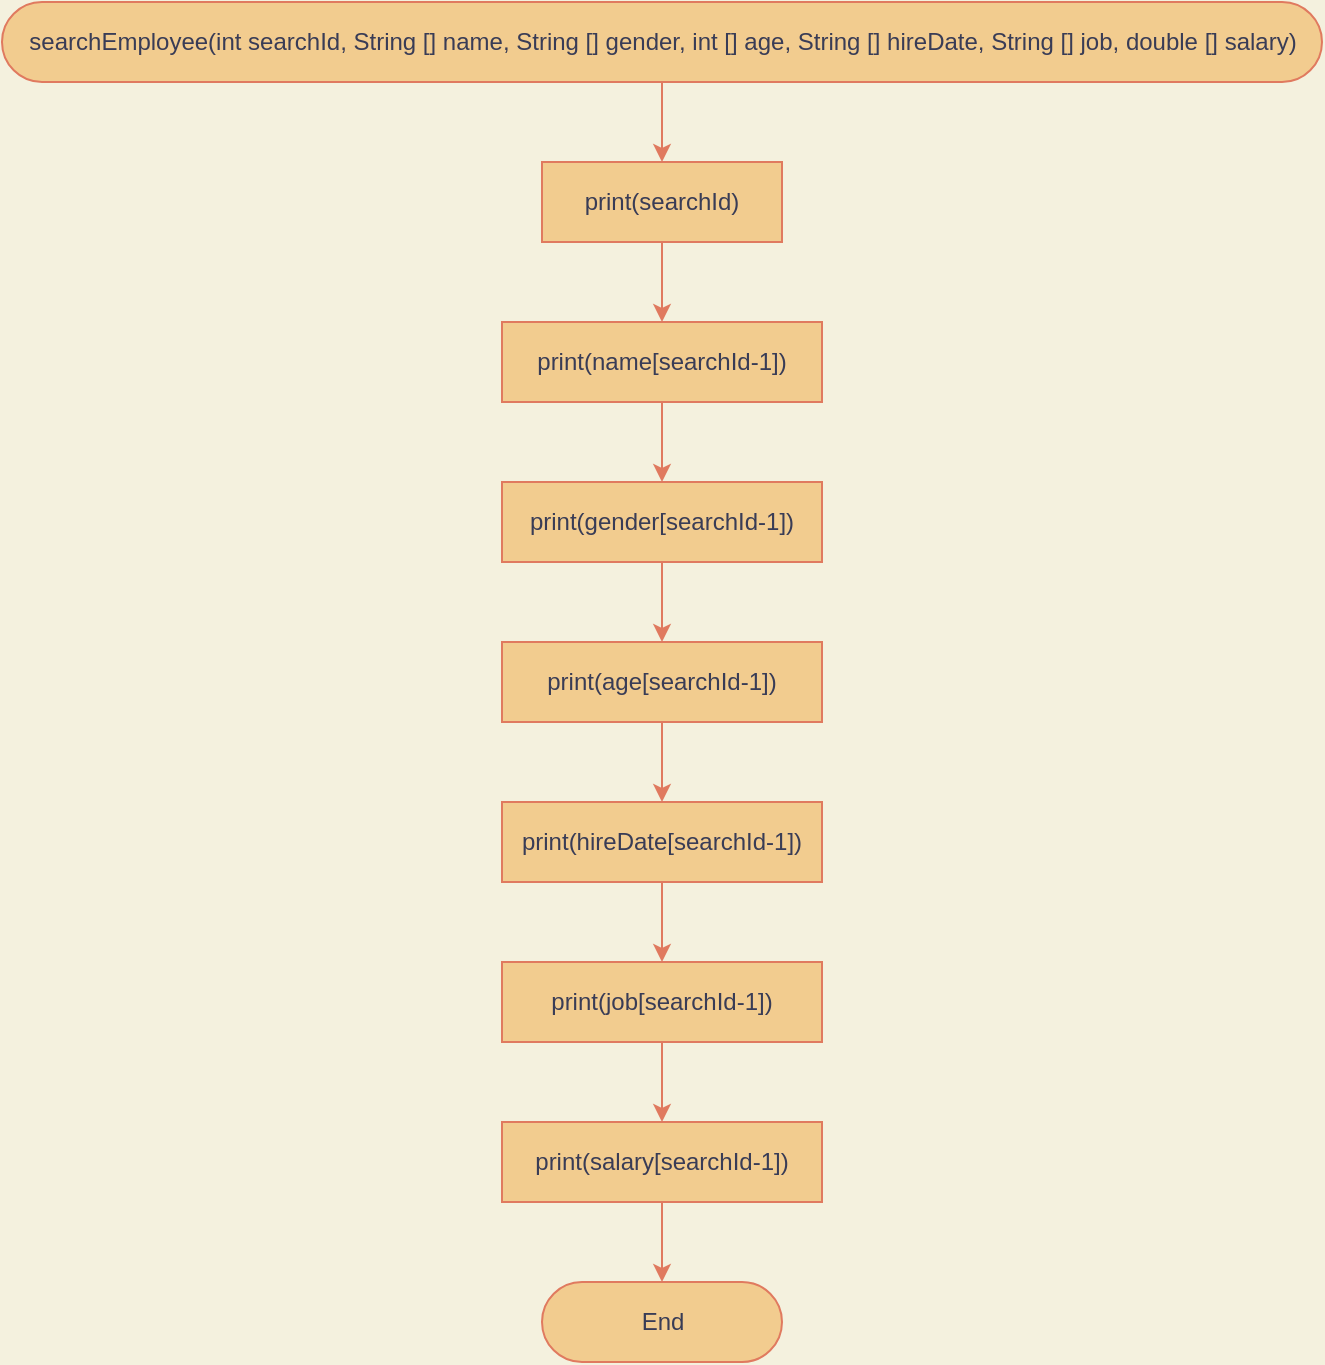 <mxfile version="20.3.0" type="device"><diagram id="CxApLwxAZanVW1U0qbUn" name="Page-1"><mxGraphModel dx="956" dy="624" grid="1" gridSize="10" guides="1" tooltips="1" connect="1" arrows="1" fold="1" page="1" pageScale="1" pageWidth="850" pageHeight="1100" background="#F4F1DE" math="0" shadow="0"><root><mxCell id="0"/><mxCell id="1" parent="0"/><mxCell id="IMWHxtmTf8ar5JeGoGlX-1" value="searchEmployee(int searchId, String [] name, String [] gender, int [] age, String [] hireDate, String [] job, double [] salary)" style="html=1;dashed=0;whitespace=wrap;shape=mxgraph.dfd.start;fillColor=#F2CC8F;strokeColor=#E07A5F;fontColor=#393C56;" vertex="1" parent="1"><mxGeometry x="80" y="40" width="660" height="40" as="geometry"/></mxCell><mxCell id="IMWHxtmTf8ar5JeGoGlX-2" value="End" style="html=1;dashed=0;whitespace=wrap;shape=mxgraph.dfd.start;fillColor=#F2CC8F;strokeColor=#E07A5F;fontColor=#393C56;" vertex="1" parent="1"><mxGeometry x="350" y="680" width="120" height="40" as="geometry"/></mxCell><mxCell id="IMWHxtmTf8ar5JeGoGlX-3" value="print(searchId)" style="rounded=0;whiteSpace=wrap;html=1;fillColor=#F2CC8F;strokeColor=#E07A5F;fontColor=#393C56;" vertex="1" parent="1"><mxGeometry x="350" y="120" width="120" height="40" as="geometry"/></mxCell><mxCell id="IMWHxtmTf8ar5JeGoGlX-4" value="print(name[searchId-1])" style="rounded=0;whiteSpace=wrap;html=1;fillColor=#F2CC8F;strokeColor=#E07A5F;fontColor=#393C56;" vertex="1" parent="1"><mxGeometry x="330" y="200" width="160" height="40" as="geometry"/></mxCell><mxCell id="IMWHxtmTf8ar5JeGoGlX-5" value="print(hireDate[searchId-1])" style="rounded=0;whiteSpace=wrap;html=1;fillColor=#F2CC8F;strokeColor=#E07A5F;fontColor=#393C56;" vertex="1" parent="1"><mxGeometry x="330" y="440" width="160" height="40" as="geometry"/></mxCell><mxCell id="IMWHxtmTf8ar5JeGoGlX-6" value="print(gender[searchId-1])" style="rounded=0;whiteSpace=wrap;html=1;fillColor=#F2CC8F;strokeColor=#E07A5F;fontColor=#393C56;" vertex="1" parent="1"><mxGeometry x="330" y="280" width="160" height="40" as="geometry"/></mxCell><mxCell id="IMWHxtmTf8ar5JeGoGlX-7" value="print(job[searchId-1])" style="rounded=0;whiteSpace=wrap;html=1;fillColor=#F2CC8F;strokeColor=#E07A5F;fontColor=#393C56;" vertex="1" parent="1"><mxGeometry x="330" y="520" width="160" height="40" as="geometry"/></mxCell><mxCell id="IMWHxtmTf8ar5JeGoGlX-8" value="print(age[searchId-1])" style="rounded=0;whiteSpace=wrap;html=1;fillColor=#F2CC8F;strokeColor=#E07A5F;fontColor=#393C56;" vertex="1" parent="1"><mxGeometry x="330" y="360" width="160" height="40" as="geometry"/></mxCell><mxCell id="IMWHxtmTf8ar5JeGoGlX-9" value="print(salary[searchId-1])" style="rounded=0;whiteSpace=wrap;html=1;fillColor=#F2CC8F;strokeColor=#E07A5F;fontColor=#393C56;" vertex="1" parent="1"><mxGeometry x="330" y="600" width="160" height="40" as="geometry"/></mxCell><mxCell id="IMWHxtmTf8ar5JeGoGlX-10" value="" style="endArrow=classic;html=1;rounded=0;entryX=0.5;entryY=0;entryDx=0;entryDy=0;exitX=0.5;exitY=0.5;exitDx=0;exitDy=20;exitPerimeter=0;labelBackgroundColor=#F4F1DE;strokeColor=#E07A5F;fontColor=#393C56;" edge="1" parent="1" source="IMWHxtmTf8ar5JeGoGlX-1" target="IMWHxtmTf8ar5JeGoGlX-3"><mxGeometry width="50" height="50" relative="1" as="geometry"><mxPoint x="60" y="460" as="sourcePoint"/><mxPoint x="110" y="410" as="targetPoint"/></mxGeometry></mxCell><mxCell id="IMWHxtmTf8ar5JeGoGlX-11" value="" style="endArrow=classic;html=1;rounded=0;entryX=0.5;entryY=0;entryDx=0;entryDy=0;exitX=0.5;exitY=1;exitDx=0;exitDy=0;labelBackgroundColor=#F4F1DE;strokeColor=#E07A5F;fontColor=#393C56;" edge="1" parent="1" source="IMWHxtmTf8ar5JeGoGlX-3" target="IMWHxtmTf8ar5JeGoGlX-4"><mxGeometry width="50" height="50" relative="1" as="geometry"><mxPoint x="210.0" y="360" as="sourcePoint"/><mxPoint x="260" y="310" as="targetPoint"/></mxGeometry></mxCell><mxCell id="IMWHxtmTf8ar5JeGoGlX-12" value="" style="endArrow=classic;html=1;rounded=0;entryX=0.5;entryY=0;entryDx=0;entryDy=0;exitX=0.5;exitY=1;exitDx=0;exitDy=0;labelBackgroundColor=#F4F1DE;strokeColor=#E07A5F;fontColor=#393C56;" edge="1" parent="1" source="IMWHxtmTf8ar5JeGoGlX-4" target="IMWHxtmTf8ar5JeGoGlX-6"><mxGeometry width="50" height="50" relative="1" as="geometry"><mxPoint x="80" y="480" as="sourcePoint"/><mxPoint x="130" y="430" as="targetPoint"/></mxGeometry></mxCell><mxCell id="IMWHxtmTf8ar5JeGoGlX-13" value="" style="endArrow=classic;html=1;rounded=0;entryX=0.5;entryY=0;entryDx=0;entryDy=0;exitX=0.5;exitY=1;exitDx=0;exitDy=0;labelBackgroundColor=#F4F1DE;strokeColor=#E07A5F;fontColor=#393C56;" edge="1" parent="1" source="IMWHxtmTf8ar5JeGoGlX-6" target="IMWHxtmTf8ar5JeGoGlX-8"><mxGeometry width="50" height="50" relative="1" as="geometry"><mxPoint x="90" y="490" as="sourcePoint"/><mxPoint x="140" y="440" as="targetPoint"/></mxGeometry></mxCell><mxCell id="IMWHxtmTf8ar5JeGoGlX-14" value="" style="endArrow=classic;html=1;rounded=0;entryX=0.5;entryY=0;entryDx=0;entryDy=0;exitX=0.5;exitY=1;exitDx=0;exitDy=0;labelBackgroundColor=#F4F1DE;strokeColor=#E07A5F;fontColor=#393C56;" edge="1" parent="1" source="IMWHxtmTf8ar5JeGoGlX-5" target="IMWHxtmTf8ar5JeGoGlX-7"><mxGeometry width="50" height="50" relative="1" as="geometry"><mxPoint x="100" y="500" as="sourcePoint"/><mxPoint x="150" y="450" as="targetPoint"/></mxGeometry></mxCell><mxCell id="IMWHxtmTf8ar5JeGoGlX-15" value="" style="endArrow=classic;html=1;rounded=0;entryX=0.5;entryY=0;entryDx=0;entryDy=0;exitX=0.5;exitY=1;exitDx=0;exitDy=0;labelBackgroundColor=#F4F1DE;strokeColor=#E07A5F;fontColor=#393C56;" edge="1" parent="1" source="IMWHxtmTf8ar5JeGoGlX-8" target="IMWHxtmTf8ar5JeGoGlX-5"><mxGeometry width="50" height="50" relative="1" as="geometry"><mxPoint x="110" y="510" as="sourcePoint"/><mxPoint x="160" y="460" as="targetPoint"/></mxGeometry></mxCell><mxCell id="IMWHxtmTf8ar5JeGoGlX-16" value="" style="endArrow=classic;html=1;rounded=0;entryX=0.5;entryY=0;entryDx=0;entryDy=0;exitX=0.5;exitY=1;exitDx=0;exitDy=0;labelBackgroundColor=#F4F1DE;strokeColor=#E07A5F;fontColor=#393C56;" edge="1" parent="1" source="IMWHxtmTf8ar5JeGoGlX-7" target="IMWHxtmTf8ar5JeGoGlX-9"><mxGeometry width="50" height="50" relative="1" as="geometry"><mxPoint x="30" y="610" as="sourcePoint"/><mxPoint x="80" y="560" as="targetPoint"/></mxGeometry></mxCell><mxCell id="IMWHxtmTf8ar5JeGoGlX-17" value="" style="endArrow=classic;html=1;rounded=0;entryX=0.5;entryY=0.5;entryDx=0;entryDy=-20;entryPerimeter=0;exitX=0.5;exitY=1;exitDx=0;exitDy=0;labelBackgroundColor=#F4F1DE;strokeColor=#E07A5F;fontColor=#393C56;" edge="1" parent="1" source="IMWHxtmTf8ar5JeGoGlX-9" target="IMWHxtmTf8ar5JeGoGlX-2"><mxGeometry width="50" height="50" relative="1" as="geometry"><mxPoint x="40.0" y="620" as="sourcePoint"/><mxPoint x="90" y="570" as="targetPoint"/></mxGeometry></mxCell></root></mxGraphModel></diagram></mxfile>